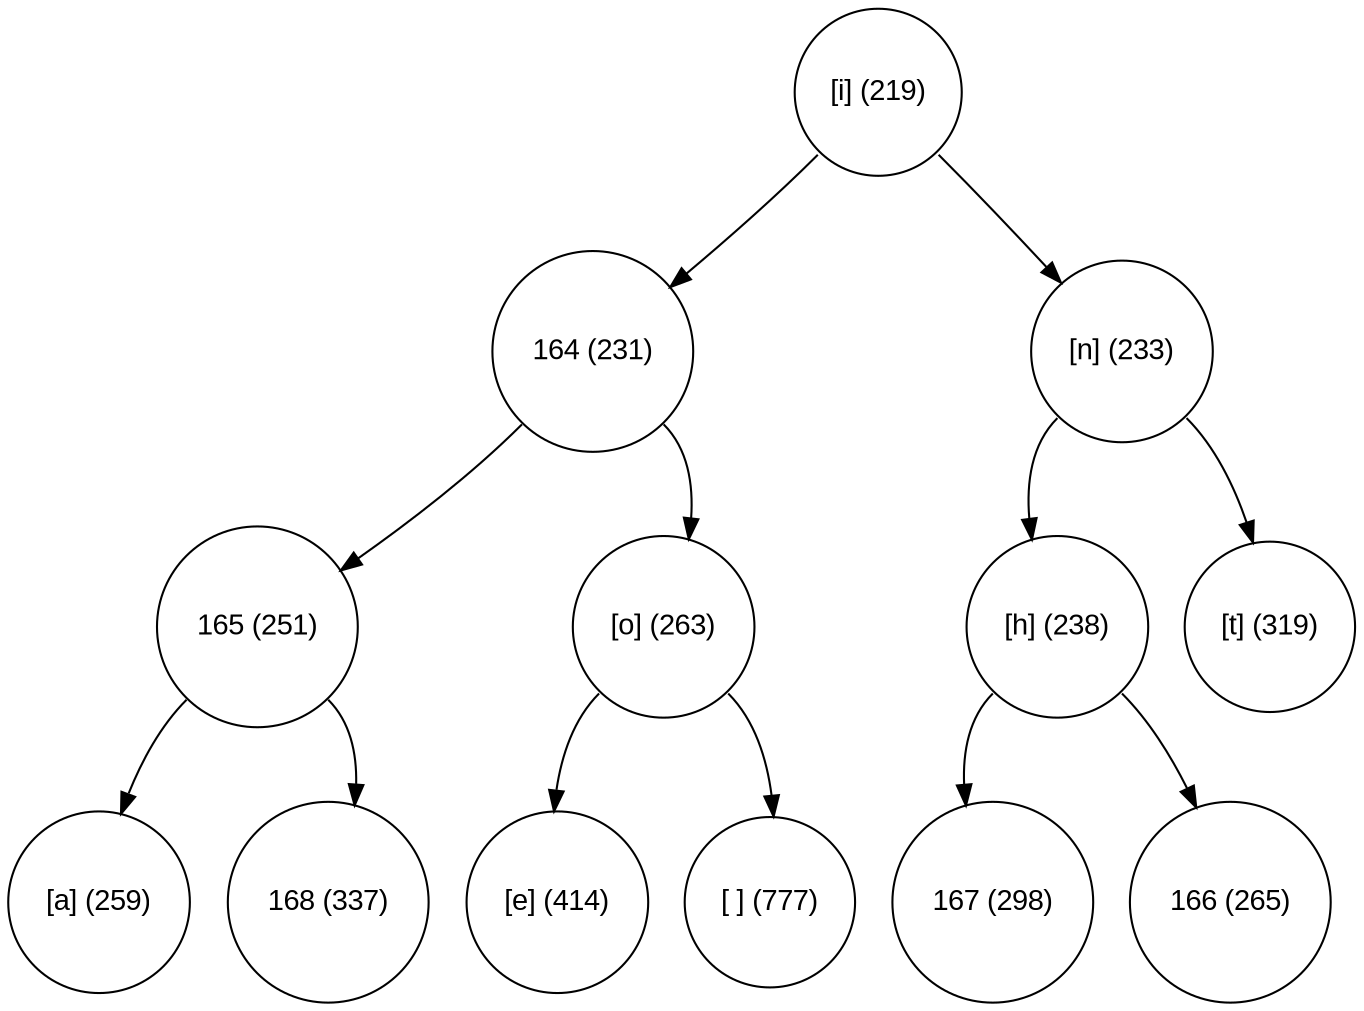 digraph move_down {
	node [fontname="Arial", shape="circle", width=0.5]; 

	0 [label = "[i] (219)"];
	0:sw -> 1;
	1 [label = "164 (231)"];
	1:sw -> 3;
	3 [label = "165 (251)"];
	3:sw -> 7;
	7 [label = "[a] (259)"];
	3:se -> 8;
	8 [label = "168 (337)"];
	1:se -> 4;
	4 [label = "[o] (263)"];
	4:sw -> 9;
	9 [label = "[e] (414)"];
	4:se -> 10;
	10 [label = "[ ] (777)"];
	0:se -> 2;
	2 [label = "[n] (233)"];
	2:sw -> 5;
	5 [label = "[h] (238)"];
	5:sw -> 11;
	11 [label = "167 (298)"];
	5:se -> 12;
	12 [label = "166 (265)"];
	2:se -> 6;
	6 [label = "[t] (319)"];
}
